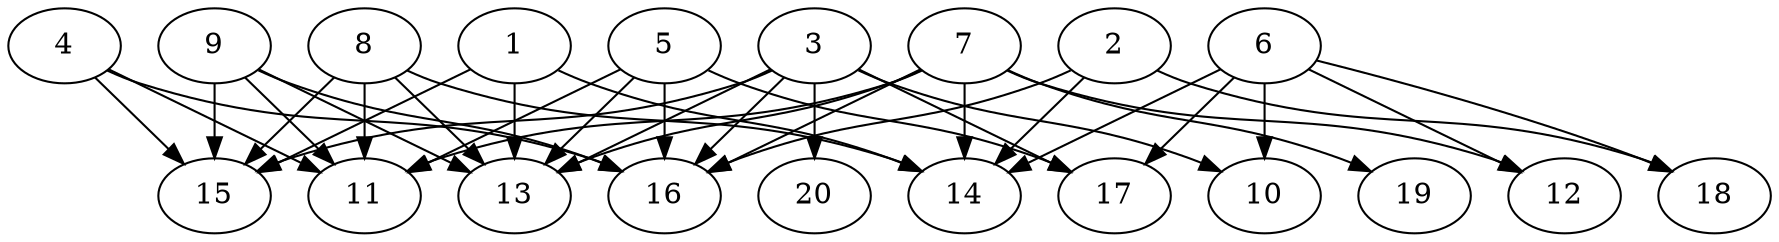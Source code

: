 // DAG automatically generated by daggen at Wed Jul 24 21:20:53 2019
// ./daggen --dot -n 20 --ccr 0.5 --fat 0.8 --regular 0.5 --density 0.7 --mindata 5242880 --maxdata 52428800 
digraph G {
  1 [size="73826304", alpha="0.18", expect_size="36913152"] 
  1 -> 13 [size ="36913152"]
  1 -> 14 [size ="36913152"]
  1 -> 15 [size ="36913152"]
  2 [size="39569408", alpha="0.13", expect_size="19784704"] 
  2 -> 14 [size ="19784704"]
  2 -> 16 [size ="19784704"]
  2 -> 18 [size ="19784704"]
  3 [size="85608448", alpha="0.19", expect_size="42804224"] 
  3 -> 10 [size ="42804224"]
  3 -> 13 [size ="42804224"]
  3 -> 15 [size ="42804224"]
  3 -> 16 [size ="42804224"]
  3 -> 17 [size ="42804224"]
  3 -> 20 [size ="42804224"]
  4 [size="101791744", alpha="0.11", expect_size="50895872"] 
  4 -> 11 [size ="50895872"]
  4 -> 15 [size ="50895872"]
  4 -> 16 [size ="50895872"]
  5 [size="51597312", alpha="0.14", expect_size="25798656"] 
  5 -> 11 [size ="25798656"]
  5 -> 13 [size ="25798656"]
  5 -> 16 [size ="25798656"]
  5 -> 17 [size ="25798656"]
  6 [size="40947712", alpha="0.08", expect_size="20473856"] 
  6 -> 10 [size ="20473856"]
  6 -> 12 [size ="20473856"]
  6 -> 14 [size ="20473856"]
  6 -> 17 [size ="20473856"]
  6 -> 18 [size ="20473856"]
  7 [size="69554176", alpha="0.12", expect_size="34777088"] 
  7 -> 11 [size ="34777088"]
  7 -> 12 [size ="34777088"]
  7 -> 13 [size ="34777088"]
  7 -> 14 [size ="34777088"]
  7 -> 16 [size ="34777088"]
  7 -> 19 [size ="34777088"]
  8 [size="104691712", alpha="0.03", expect_size="52345856"] 
  8 -> 11 [size ="52345856"]
  8 -> 13 [size ="52345856"]
  8 -> 14 [size ="52345856"]
  8 -> 15 [size ="52345856"]
  9 [size="21456896", alpha="0.12", expect_size="10728448"] 
  9 -> 11 [size ="10728448"]
  9 -> 13 [size ="10728448"]
  9 -> 15 [size ="10728448"]
  9 -> 16 [size ="10728448"]
  10 [size="30730240", alpha="0.02", expect_size="15365120"] 
  11 [size="10876928", alpha="0.13", expect_size="5438464"] 
  12 [size="97968128", alpha="0.06", expect_size="48984064"] 
  13 [size="64651264", alpha="0.05", expect_size="32325632"] 
  14 [size="61196288", alpha="0.08", expect_size="30598144"] 
  15 [size="17592320", alpha="0.06", expect_size="8796160"] 
  16 [size="83111936", alpha="0.03", expect_size="41555968"] 
  17 [size="24268800", alpha="0.02", expect_size="12134400"] 
  18 [size="81809408", alpha="0.02", expect_size="40904704"] 
  19 [size="95809536", alpha="0.14", expect_size="47904768"] 
  20 [size="57460736", alpha="0.09", expect_size="28730368"] 
}
